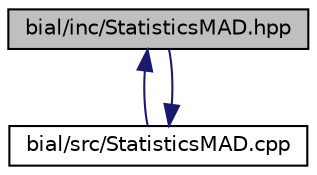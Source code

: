 digraph "bial/inc/StatisticsMAD.hpp"
{
  edge [fontname="Helvetica",fontsize="10",labelfontname="Helvetica",labelfontsize="10"];
  node [fontname="Helvetica",fontsize="10",shape=record];
  Node1 [label="bial/inc/StatisticsMAD.hpp",height=0.2,width=0.4,color="black", fillcolor="grey75", style="filled", fontcolor="black"];
  Node1 -> Node2 [dir="back",color="midnightblue",fontsize="10",style="solid",fontname="Helvetica"];
  Node2 [label="bial/src/StatisticsMAD.cpp",height=0.2,width=0.4,color="black", fillcolor="white", style="filled",URL="$_statistics_m_a_d_8cpp.html"];
  Node2 -> Node1 [dir="back",color="midnightblue",fontsize="10",style="solid",fontname="Helvetica"];
}
